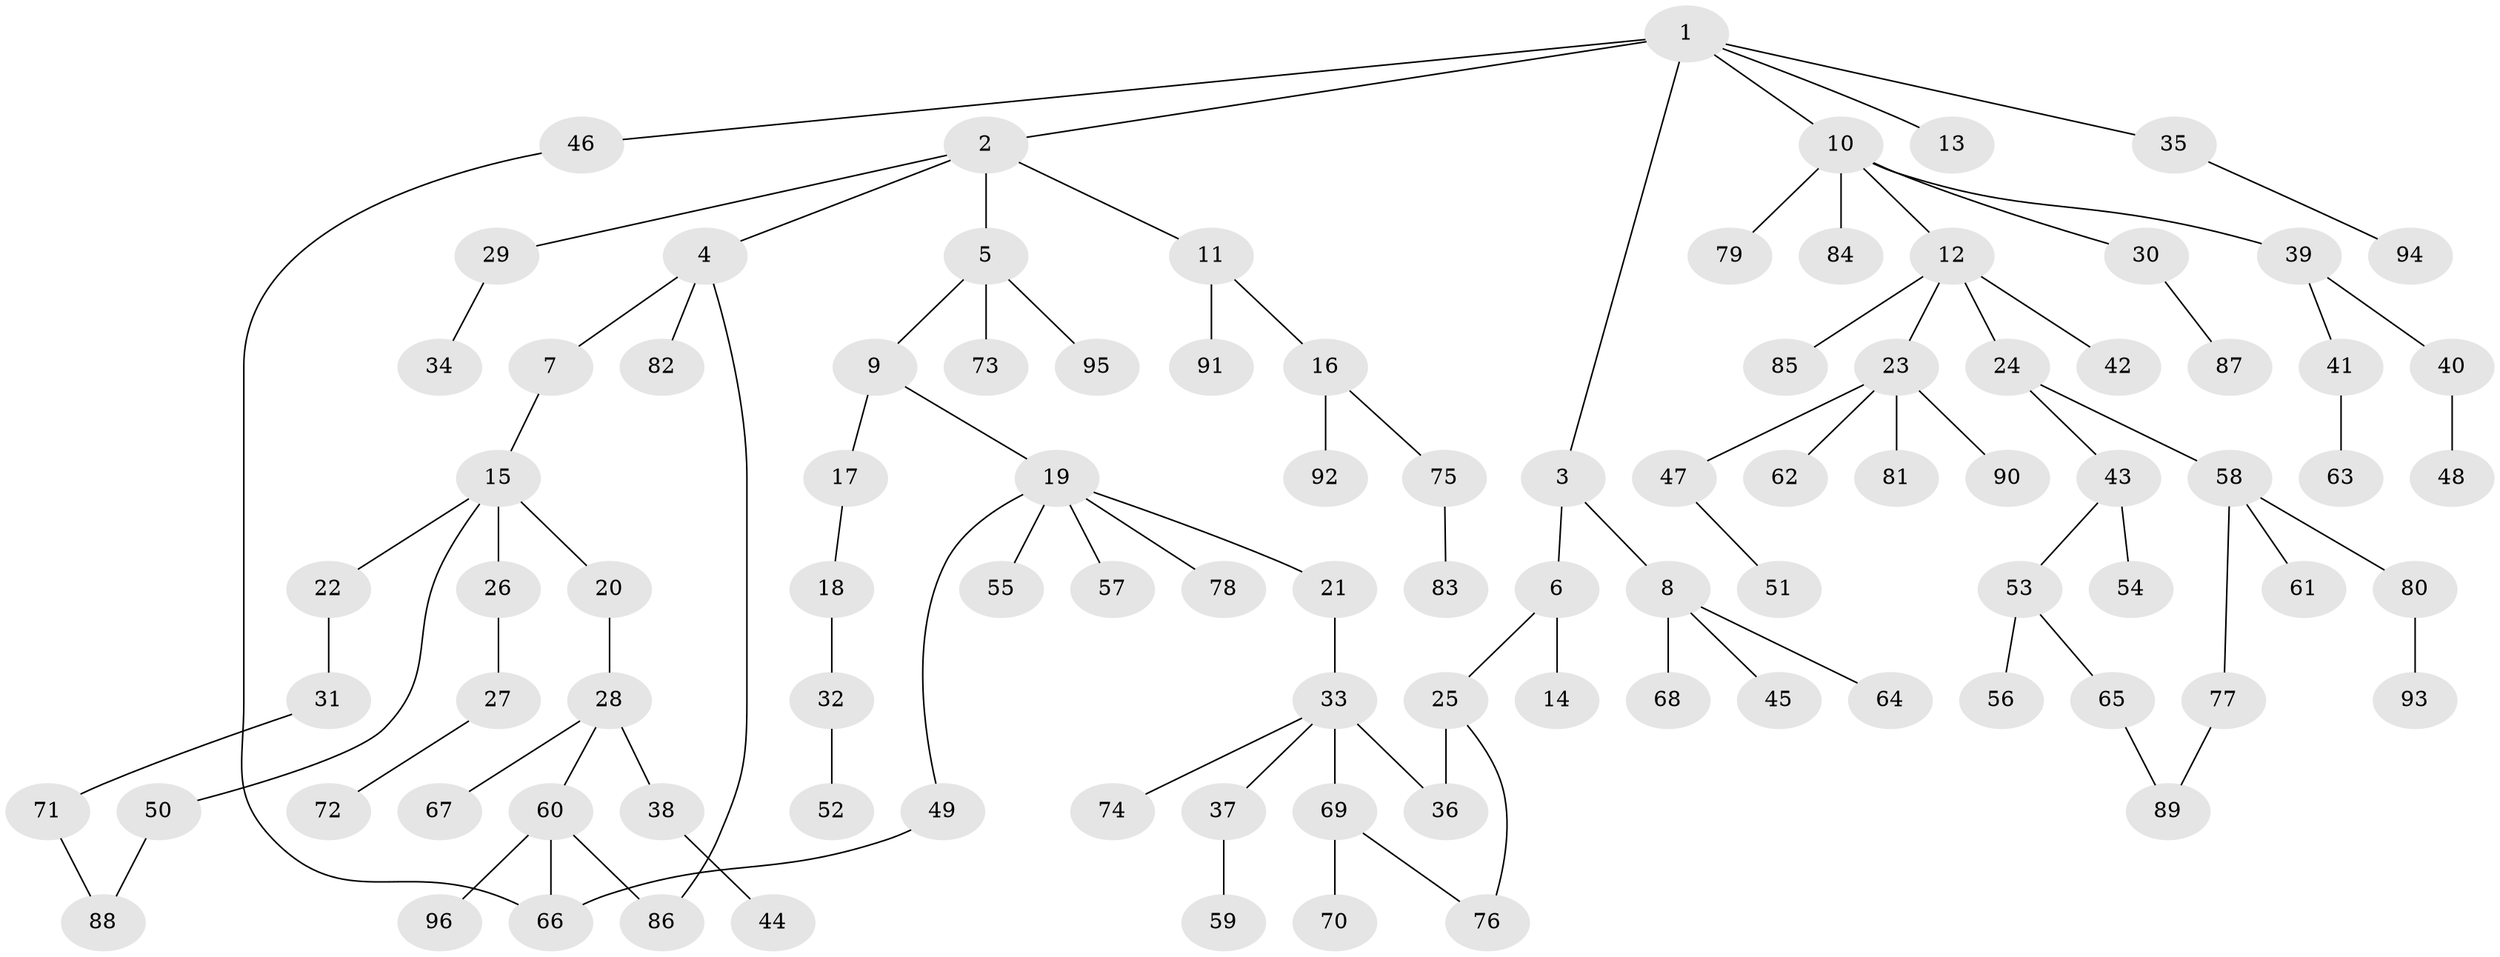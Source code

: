 // Generated by graph-tools (version 1.1) at 2025/34/03/09/25 02:34:01]
// undirected, 96 vertices, 102 edges
graph export_dot {
graph [start="1"]
  node [color=gray90,style=filled];
  1;
  2;
  3;
  4;
  5;
  6;
  7;
  8;
  9;
  10;
  11;
  12;
  13;
  14;
  15;
  16;
  17;
  18;
  19;
  20;
  21;
  22;
  23;
  24;
  25;
  26;
  27;
  28;
  29;
  30;
  31;
  32;
  33;
  34;
  35;
  36;
  37;
  38;
  39;
  40;
  41;
  42;
  43;
  44;
  45;
  46;
  47;
  48;
  49;
  50;
  51;
  52;
  53;
  54;
  55;
  56;
  57;
  58;
  59;
  60;
  61;
  62;
  63;
  64;
  65;
  66;
  67;
  68;
  69;
  70;
  71;
  72;
  73;
  74;
  75;
  76;
  77;
  78;
  79;
  80;
  81;
  82;
  83;
  84;
  85;
  86;
  87;
  88;
  89;
  90;
  91;
  92;
  93;
  94;
  95;
  96;
  1 -- 2;
  1 -- 3;
  1 -- 10;
  1 -- 13;
  1 -- 35;
  1 -- 46;
  2 -- 4;
  2 -- 5;
  2 -- 11;
  2 -- 29;
  3 -- 6;
  3 -- 8;
  4 -- 7;
  4 -- 82;
  4 -- 86;
  5 -- 9;
  5 -- 73;
  5 -- 95;
  6 -- 14;
  6 -- 25;
  7 -- 15;
  8 -- 45;
  8 -- 64;
  8 -- 68;
  9 -- 17;
  9 -- 19;
  10 -- 12;
  10 -- 30;
  10 -- 39;
  10 -- 79;
  10 -- 84;
  11 -- 16;
  11 -- 91;
  12 -- 23;
  12 -- 24;
  12 -- 42;
  12 -- 85;
  15 -- 20;
  15 -- 22;
  15 -- 26;
  15 -- 50;
  16 -- 75;
  16 -- 92;
  17 -- 18;
  18 -- 32;
  19 -- 21;
  19 -- 49;
  19 -- 55;
  19 -- 57;
  19 -- 78;
  20 -- 28;
  21 -- 33;
  22 -- 31;
  23 -- 47;
  23 -- 62;
  23 -- 81;
  23 -- 90;
  24 -- 43;
  24 -- 58;
  25 -- 76;
  25 -- 36;
  26 -- 27;
  27 -- 72;
  28 -- 38;
  28 -- 60;
  28 -- 67;
  29 -- 34;
  30 -- 87;
  31 -- 71;
  32 -- 52;
  33 -- 36;
  33 -- 37;
  33 -- 69;
  33 -- 74;
  35 -- 94;
  37 -- 59;
  38 -- 44;
  39 -- 40;
  39 -- 41;
  40 -- 48;
  41 -- 63;
  43 -- 53;
  43 -- 54;
  46 -- 66;
  47 -- 51;
  49 -- 66;
  50 -- 88;
  53 -- 56;
  53 -- 65;
  58 -- 61;
  58 -- 77;
  58 -- 80;
  60 -- 96;
  60 -- 66;
  60 -- 86;
  65 -- 89;
  69 -- 70;
  69 -- 76;
  71 -- 88;
  75 -- 83;
  77 -- 89;
  80 -- 93;
}
